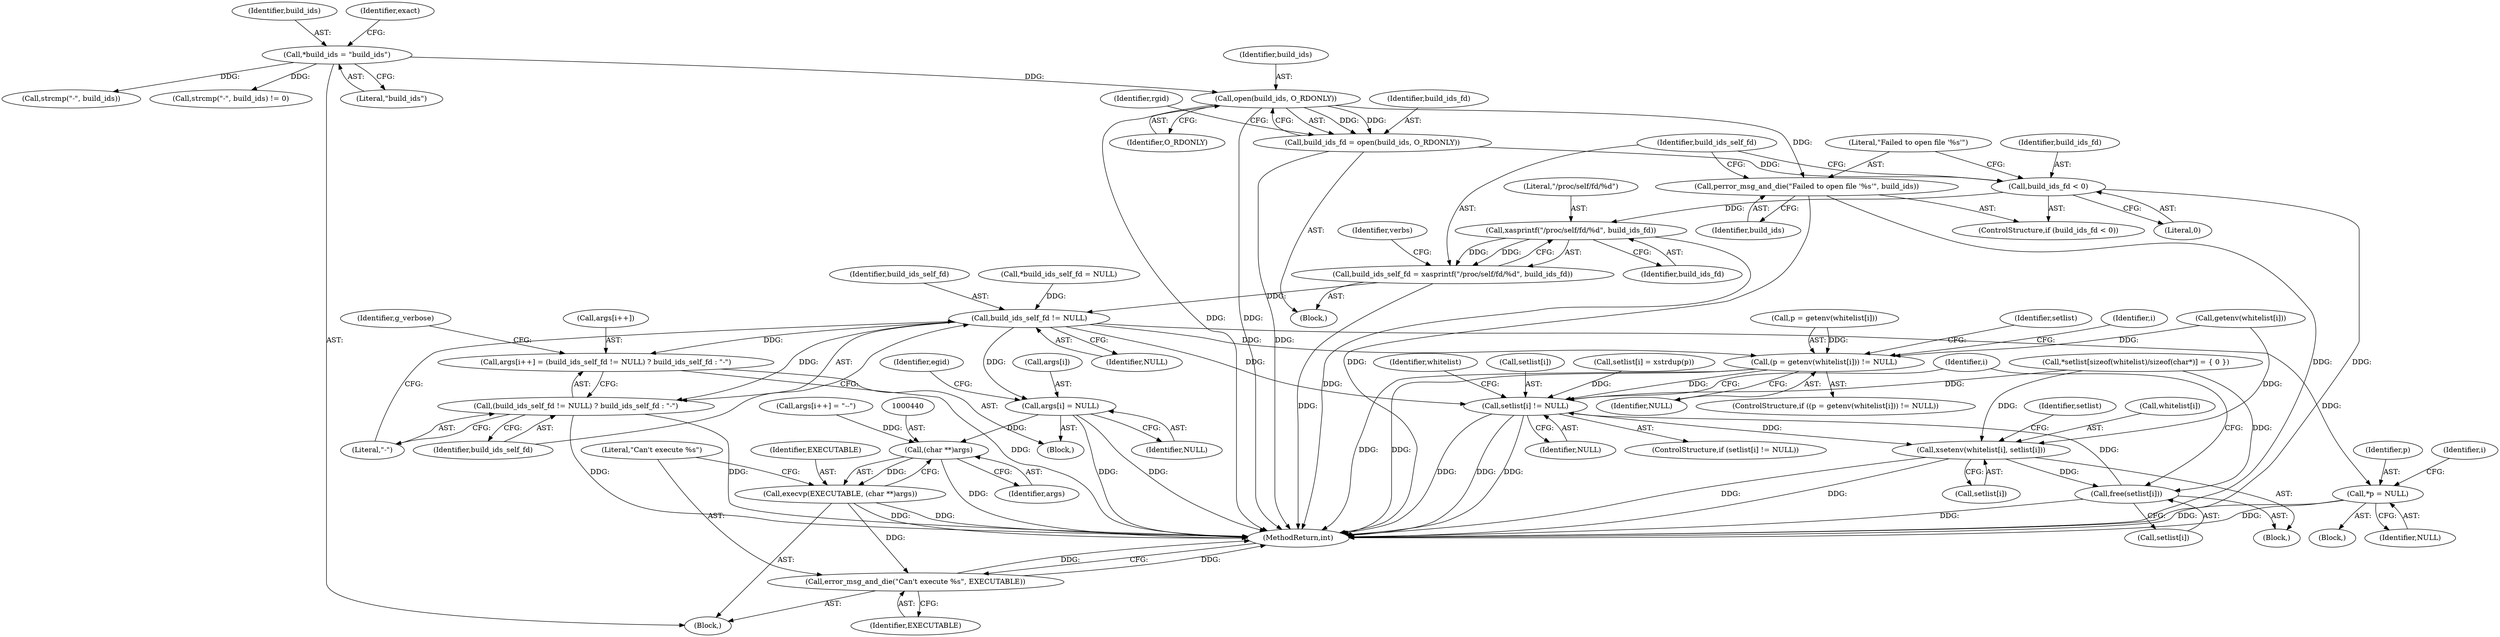 digraph "0_abrt_50ee8130fb4cd4ef1af7682a2c85dd99cb99424e@API" {
"1000206" [label="(Call,open(build_ids, O_RDONLY))"];
"1000134" [label="(Call,*build_ids = \"build_ids\")"];
"1000204" [label="(Call,build_ids_fd = open(build_ids, O_RDONLY))"];
"1000226" [label="(Call,build_ids_fd < 0)"];
"1000234" [label="(Call,xasprintf(\"/proc/self/fd/%d\", build_ids_fd))"];
"1000232" [label="(Call,build_ids_self_fd = xasprintf(\"/proc/self/fd/%d\", build_ids_fd))"];
"1000264" [label="(Call,build_ids_self_fd != NULL)"];
"1000258" [label="(Call,args[i++] = (build_ids_self_fd != NULL) ? build_ids_self_fd : \"-\")"];
"1000263" [label="(Call,(build_ids_self_fd != NULL) ? build_ids_self_fd : \"-\")"];
"1000336" [label="(Call,args[i] = NULL)"];
"1000439" [label="(Call,(char **)args)"];
"1000437" [label="(Call,execvp(EXECUTABLE, (char **)args))"];
"1000442" [label="(Call,error_msg_and_die(\"Can't execute %s\", EXECUTABLE))"];
"1000371" [label="(Call,*p = NULL)"];
"1000385" [label="(Call,(p = getenv(whitelist[i])) != NULL)"];
"1000411" [label="(Call,setlist[i] != NULL)"];
"1000417" [label="(Call,xsetenv(whitelist[i], setlist[i]))"];
"1000424" [label="(Call,free(setlist[i]))"];
"1000229" [label="(Call,perror_msg_and_die(\"Failed to open file '%s'\", build_ids))"];
"1000205" [label="(Identifier,build_ids_fd)"];
"1000135" [label="(Identifier,build_ids)"];
"1000268" [label="(Literal,\"-\")"];
"1000371" [label="(Call,*p = NULL)"];
"1000368" [label="(Call,*setlist[sizeof(whitelist)/sizeof(char*)] = { 0 })"];
"1000336" [label="(Call,args[i] = NULL)"];
"1000228" [label="(Literal,0)"];
"1000372" [label="(Identifier,p)"];
"1000227" [label="(Identifier,build_ids_fd)"];
"1000438" [label="(Identifier,EXECUTABLE)"];
"1000443" [label="(Literal,\"Can't execute %s\")"];
"1000234" [label="(Call,xasprintf(\"/proc/self/fd/%d\", build_ids_fd))"];
"1000340" [label="(Identifier,NULL)"];
"1000208" [label="(Identifier,O_RDONLY)"];
"1000182" [label="(Call,strcmp(\"-\", build_ids))"];
"1000416" [label="(Block,)"];
"1000229" [label="(Call,perror_msg_and_die(\"Failed to open file '%s'\", build_ids))"];
"1000441" [label="(Identifier,args)"];
"1000330" [label="(Call,args[i++] = \"--\")"];
"1000426" [label="(Identifier,setlist)"];
"1000236" [label="(Identifier,build_ids_fd)"];
"1000373" [label="(Identifier,NULL)"];
"1000395" [label="(Identifier,setlist)"];
"1000409" [label="(Identifier,i)"];
"1000271" [label="(Identifier,g_verbose)"];
"1000139" [label="(Identifier,exact)"];
"1000226" [label="(Call,build_ids_fd < 0)"];
"1000206" [label="(Call,open(build_ids, O_RDONLY))"];
"1000233" [label="(Identifier,build_ids_self_fd)"];
"1000225" [label="(ControlStructure,if (build_ids_fd < 0))"];
"1000419" [label="(Identifier,whitelist)"];
"1000241" [label="(Identifier,verbs)"];
"1000353" [label="(Block,)"];
"1000259" [label="(Call,args[i++])"];
"1000265" [label="(Identifier,build_ids_self_fd)"];
"1000411" [label="(Call,setlist[i] != NULL)"];
"1000235" [label="(Literal,\"/proc/self/fd/%d\")"];
"1000437" [label="(Call,execvp(EXECUTABLE, (char **)args))"];
"1000444" [label="(Identifier,EXECUTABLE)"];
"1000181" [label="(Call,strcmp(\"-\", build_ids) != 0)"];
"1000377" [label="(Identifier,i)"];
"1000383" [label="(Identifier,i)"];
"1000267" [label="(Identifier,build_ids_self_fd)"];
"1000186" [label="(Block,)"];
"1000177" [label="(Call,*build_ids_self_fd = NULL)"];
"1000388" [label="(Call,getenv(whitelist[i]))"];
"1000337" [label="(Call,args[i])"];
"1000442" [label="(Call,error_msg_and_die(\"Can't execute %s\", EXECUTABLE))"];
"1000204" [label="(Call,build_ids_fd = open(build_ids, O_RDONLY))"];
"1000410" [label="(ControlStructure,if (setlist[i] != NULL))"];
"1000425" [label="(Call,setlist[i])"];
"1000439" [label="(Call,(char **)args)"];
"1000116" [label="(Block,)"];
"1000424" [label="(Call,free(setlist[i]))"];
"1000264" [label="(Call,build_ids_self_fd != NULL)"];
"1000232" [label="(Call,build_ids_self_fd = xasprintf(\"/proc/self/fd/%d\", build_ids_fd))"];
"1000258" [label="(Call,args[i++] = (build_ids_self_fd != NULL) ? build_ids_self_fd : \"-\")"];
"1000238" [label="(Block,)"];
"1000212" [label="(Identifier,rgid)"];
"1000207" [label="(Identifier,build_ids)"];
"1000392" [label="(Identifier,NULL)"];
"1000386" [label="(Call,p = getenv(whitelist[i]))"];
"1000412" [label="(Call,setlist[i])"];
"1000384" [label="(ControlStructure,if ((p = getenv(whitelist[i])) != NULL))"];
"1000231" [label="(Identifier,build_ids)"];
"1000385" [label="(Call,(p = getenv(whitelist[i])) != NULL)"];
"1000343" [label="(Identifier,egid)"];
"1000445" [label="(MethodReturn,int)"];
"1000230" [label="(Literal,\"Failed to open file '%s'\")"];
"1000393" [label="(Call,setlist[i] = xstrdup(p))"];
"1000266" [label="(Identifier,NULL)"];
"1000263" [label="(Call,(build_ids_self_fd != NULL) ? build_ids_self_fd : \"-\")"];
"1000136" [label="(Literal,\"build_ids\")"];
"1000417" [label="(Call,xsetenv(whitelist[i], setlist[i]))"];
"1000134" [label="(Call,*build_ids = \"build_ids\")"];
"1000415" [label="(Identifier,NULL)"];
"1000421" [label="(Call,setlist[i])"];
"1000418" [label="(Call,whitelist[i])"];
"1000206" -> "1000204"  [label="AST: "];
"1000206" -> "1000208"  [label="CFG: "];
"1000207" -> "1000206"  [label="AST: "];
"1000208" -> "1000206"  [label="AST: "];
"1000204" -> "1000206"  [label="CFG: "];
"1000206" -> "1000445"  [label="DDG: "];
"1000206" -> "1000445"  [label="DDG: "];
"1000206" -> "1000204"  [label="DDG: "];
"1000206" -> "1000204"  [label="DDG: "];
"1000134" -> "1000206"  [label="DDG: "];
"1000206" -> "1000229"  [label="DDG: "];
"1000134" -> "1000116"  [label="AST: "];
"1000134" -> "1000136"  [label="CFG: "];
"1000135" -> "1000134"  [label="AST: "];
"1000136" -> "1000134"  [label="AST: "];
"1000139" -> "1000134"  [label="CFG: "];
"1000134" -> "1000181"  [label="DDG: "];
"1000134" -> "1000182"  [label="DDG: "];
"1000204" -> "1000186"  [label="AST: "];
"1000205" -> "1000204"  [label="AST: "];
"1000212" -> "1000204"  [label="CFG: "];
"1000204" -> "1000445"  [label="DDG: "];
"1000204" -> "1000226"  [label="DDG: "];
"1000226" -> "1000225"  [label="AST: "];
"1000226" -> "1000228"  [label="CFG: "];
"1000227" -> "1000226"  [label="AST: "];
"1000228" -> "1000226"  [label="AST: "];
"1000230" -> "1000226"  [label="CFG: "];
"1000233" -> "1000226"  [label="CFG: "];
"1000226" -> "1000445"  [label="DDG: "];
"1000226" -> "1000234"  [label="DDG: "];
"1000234" -> "1000232"  [label="AST: "];
"1000234" -> "1000236"  [label="CFG: "];
"1000235" -> "1000234"  [label="AST: "];
"1000236" -> "1000234"  [label="AST: "];
"1000232" -> "1000234"  [label="CFG: "];
"1000234" -> "1000445"  [label="DDG: "];
"1000234" -> "1000232"  [label="DDG: "];
"1000234" -> "1000232"  [label="DDG: "];
"1000232" -> "1000186"  [label="AST: "];
"1000233" -> "1000232"  [label="AST: "];
"1000241" -> "1000232"  [label="CFG: "];
"1000232" -> "1000445"  [label="DDG: "];
"1000232" -> "1000264"  [label="DDG: "];
"1000264" -> "1000263"  [label="AST: "];
"1000264" -> "1000266"  [label="CFG: "];
"1000265" -> "1000264"  [label="AST: "];
"1000266" -> "1000264"  [label="AST: "];
"1000267" -> "1000264"  [label="CFG: "];
"1000268" -> "1000264"  [label="CFG: "];
"1000264" -> "1000258"  [label="DDG: "];
"1000177" -> "1000264"  [label="DDG: "];
"1000264" -> "1000263"  [label="DDG: "];
"1000264" -> "1000336"  [label="DDG: "];
"1000264" -> "1000371"  [label="DDG: "];
"1000264" -> "1000385"  [label="DDG: "];
"1000264" -> "1000411"  [label="DDG: "];
"1000258" -> "1000238"  [label="AST: "];
"1000258" -> "1000263"  [label="CFG: "];
"1000259" -> "1000258"  [label="AST: "];
"1000263" -> "1000258"  [label="AST: "];
"1000271" -> "1000258"  [label="CFG: "];
"1000258" -> "1000445"  [label="DDG: "];
"1000263" -> "1000267"  [label="CFG: "];
"1000263" -> "1000268"  [label="CFG: "];
"1000267" -> "1000263"  [label="AST: "];
"1000268" -> "1000263"  [label="AST: "];
"1000263" -> "1000445"  [label="DDG: "];
"1000263" -> "1000445"  [label="DDG: "];
"1000336" -> "1000238"  [label="AST: "];
"1000336" -> "1000340"  [label="CFG: "];
"1000337" -> "1000336"  [label="AST: "];
"1000340" -> "1000336"  [label="AST: "];
"1000343" -> "1000336"  [label="CFG: "];
"1000336" -> "1000445"  [label="DDG: "];
"1000336" -> "1000445"  [label="DDG: "];
"1000336" -> "1000439"  [label="DDG: "];
"1000439" -> "1000437"  [label="AST: "];
"1000439" -> "1000441"  [label="CFG: "];
"1000440" -> "1000439"  [label="AST: "];
"1000441" -> "1000439"  [label="AST: "];
"1000437" -> "1000439"  [label="CFG: "];
"1000439" -> "1000445"  [label="DDG: "];
"1000439" -> "1000437"  [label="DDG: "];
"1000330" -> "1000439"  [label="DDG: "];
"1000437" -> "1000116"  [label="AST: "];
"1000438" -> "1000437"  [label="AST: "];
"1000443" -> "1000437"  [label="CFG: "];
"1000437" -> "1000445"  [label="DDG: "];
"1000437" -> "1000445"  [label="DDG: "];
"1000437" -> "1000442"  [label="DDG: "];
"1000442" -> "1000116"  [label="AST: "];
"1000442" -> "1000444"  [label="CFG: "];
"1000443" -> "1000442"  [label="AST: "];
"1000444" -> "1000442"  [label="AST: "];
"1000445" -> "1000442"  [label="CFG: "];
"1000442" -> "1000445"  [label="DDG: "];
"1000442" -> "1000445"  [label="DDG: "];
"1000371" -> "1000353"  [label="AST: "];
"1000371" -> "1000373"  [label="CFG: "];
"1000372" -> "1000371"  [label="AST: "];
"1000373" -> "1000371"  [label="AST: "];
"1000377" -> "1000371"  [label="CFG: "];
"1000371" -> "1000445"  [label="DDG: "];
"1000371" -> "1000445"  [label="DDG: "];
"1000385" -> "1000384"  [label="AST: "];
"1000385" -> "1000392"  [label="CFG: "];
"1000386" -> "1000385"  [label="AST: "];
"1000392" -> "1000385"  [label="AST: "];
"1000395" -> "1000385"  [label="CFG: "];
"1000383" -> "1000385"  [label="CFG: "];
"1000385" -> "1000445"  [label="DDG: "];
"1000385" -> "1000445"  [label="DDG: "];
"1000386" -> "1000385"  [label="DDG: "];
"1000388" -> "1000385"  [label="DDG: "];
"1000385" -> "1000411"  [label="DDG: "];
"1000411" -> "1000410"  [label="AST: "];
"1000411" -> "1000415"  [label="CFG: "];
"1000412" -> "1000411"  [label="AST: "];
"1000415" -> "1000411"  [label="AST: "];
"1000419" -> "1000411"  [label="CFG: "];
"1000409" -> "1000411"  [label="CFG: "];
"1000411" -> "1000445"  [label="DDG: "];
"1000411" -> "1000445"  [label="DDG: "];
"1000411" -> "1000445"  [label="DDG: "];
"1000368" -> "1000411"  [label="DDG: "];
"1000393" -> "1000411"  [label="DDG: "];
"1000424" -> "1000411"  [label="DDG: "];
"1000411" -> "1000417"  [label="DDG: "];
"1000417" -> "1000416"  [label="AST: "];
"1000417" -> "1000421"  [label="CFG: "];
"1000418" -> "1000417"  [label="AST: "];
"1000421" -> "1000417"  [label="AST: "];
"1000426" -> "1000417"  [label="CFG: "];
"1000417" -> "1000445"  [label="DDG: "];
"1000417" -> "1000445"  [label="DDG: "];
"1000388" -> "1000417"  [label="DDG: "];
"1000368" -> "1000417"  [label="DDG: "];
"1000417" -> "1000424"  [label="DDG: "];
"1000424" -> "1000416"  [label="AST: "];
"1000424" -> "1000425"  [label="CFG: "];
"1000425" -> "1000424"  [label="AST: "];
"1000409" -> "1000424"  [label="CFG: "];
"1000424" -> "1000445"  [label="DDG: "];
"1000368" -> "1000424"  [label="DDG: "];
"1000229" -> "1000225"  [label="AST: "];
"1000229" -> "1000231"  [label="CFG: "];
"1000230" -> "1000229"  [label="AST: "];
"1000231" -> "1000229"  [label="AST: "];
"1000233" -> "1000229"  [label="CFG: "];
"1000229" -> "1000445"  [label="DDG: "];
"1000229" -> "1000445"  [label="DDG: "];
}
